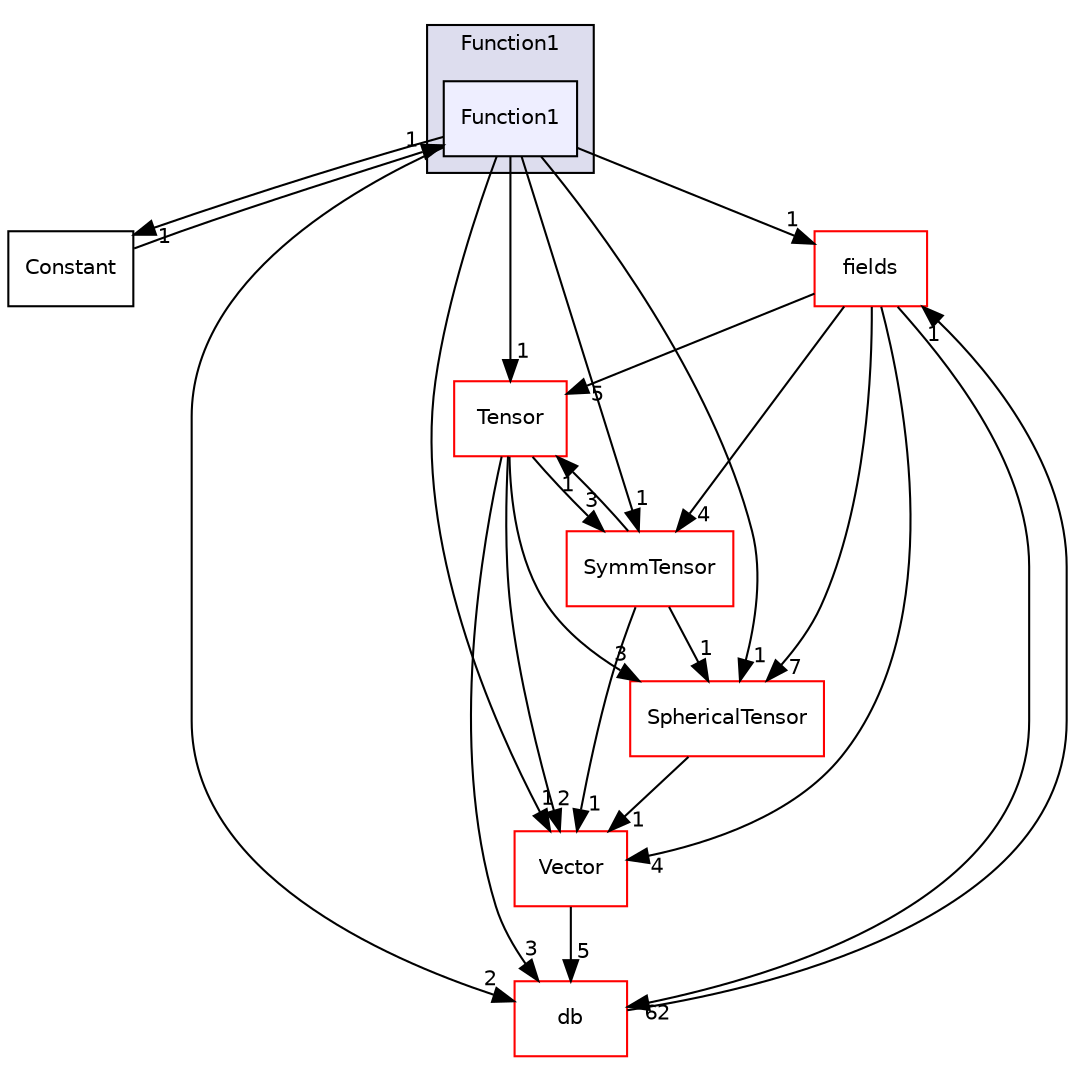 digraph "src/OpenFOAM/primitives/functions/Function1/Function1" {
  bgcolor=transparent;
  compound=true
  node [ fontsize="10", fontname="Helvetica"];
  edge [ labelfontsize="10", labelfontname="Helvetica"];
  subgraph clusterdir_bf4f273fcff898a8e57532425217d669 {
    graph [ bgcolor="#ddddee", pencolor="black", label="Function1" fontname="Helvetica", fontsize="10", URL="dir_bf4f273fcff898a8e57532425217d669.html"]
  dir_c0adf992fe16fe46b123b20bd86c3f11 [shape=box, label="Function1", style="filled", fillcolor="#eeeeff", pencolor="black", URL="dir_c0adf992fe16fe46b123b20bd86c3f11.html"];
  }
  dir_b1801e4ef357c960b85162c510122701 [shape=box label="Constant" URL="dir_b1801e4ef357c960b85162c510122701.html"];
  dir_962442b8f989d5529fab5e0f0e4ffb74 [shape=box label="fields" color="red" URL="dir_962442b8f989d5529fab5e0f0e4ffb74.html"];
  dir_15da0e2a135f43ffeb4645c968ce8ac7 [shape=box label="Tensor" color="red" URL="dir_15da0e2a135f43ffeb4645c968ce8ac7.html"];
  dir_6ef5fbba1c02603637a533e2f686aa62 [shape=box label="Vector" color="red" URL="dir_6ef5fbba1c02603637a533e2f686aa62.html"];
  dir_63c634f7a7cfd679ac26c67fb30fc32f [shape=box label="db" color="red" URL="dir_63c634f7a7cfd679ac26c67fb30fc32f.html"];
  dir_b065e1a4bed1b058c87ac57271f42191 [shape=box label="SphericalTensor" color="red" URL="dir_b065e1a4bed1b058c87ac57271f42191.html"];
  dir_1dd80385453c5b0e9d626c2fdc4e90dc [shape=box label="SymmTensor" color="red" URL="dir_1dd80385453c5b0e9d626c2fdc4e90dc.html"];
  dir_b1801e4ef357c960b85162c510122701->dir_c0adf992fe16fe46b123b20bd86c3f11 [headlabel="1", labeldistance=1.5 headhref="dir_002332_002334.html"];
  dir_962442b8f989d5529fab5e0f0e4ffb74->dir_15da0e2a135f43ffeb4645c968ce8ac7 [headlabel="5", labeldistance=1.5 headhref="dir_002015_002398.html"];
  dir_962442b8f989d5529fab5e0f0e4ffb74->dir_6ef5fbba1c02603637a533e2f686aa62 [headlabel="4", labeldistance=1.5 headhref="dir_002015_002408.html"];
  dir_962442b8f989d5529fab5e0f0e4ffb74->dir_63c634f7a7cfd679ac26c67fb30fc32f [headlabel="62", labeldistance=1.5 headhref="dir_002015_001948.html"];
  dir_962442b8f989d5529fab5e0f0e4ffb74->dir_b065e1a4bed1b058c87ac57271f42191 [headlabel="7", labeldistance=1.5 headhref="dir_002015_002378.html"];
  dir_962442b8f989d5529fab5e0f0e4ffb74->dir_1dd80385453c5b0e9d626c2fdc4e90dc [headlabel="4", labeldistance=1.5 headhref="dir_002015_002393.html"];
  dir_15da0e2a135f43ffeb4645c968ce8ac7->dir_6ef5fbba1c02603637a533e2f686aa62 [headlabel="2", labeldistance=1.5 headhref="dir_002398_002408.html"];
  dir_15da0e2a135f43ffeb4645c968ce8ac7->dir_63c634f7a7cfd679ac26c67fb30fc32f [headlabel="3", labeldistance=1.5 headhref="dir_002398_001948.html"];
  dir_15da0e2a135f43ffeb4645c968ce8ac7->dir_b065e1a4bed1b058c87ac57271f42191 [headlabel="3", labeldistance=1.5 headhref="dir_002398_002378.html"];
  dir_15da0e2a135f43ffeb4645c968ce8ac7->dir_1dd80385453c5b0e9d626c2fdc4e90dc [headlabel="3", labeldistance=1.5 headhref="dir_002398_002393.html"];
  dir_6ef5fbba1c02603637a533e2f686aa62->dir_63c634f7a7cfd679ac26c67fb30fc32f [headlabel="5", labeldistance=1.5 headhref="dir_002408_001948.html"];
  dir_63c634f7a7cfd679ac26c67fb30fc32f->dir_962442b8f989d5529fab5e0f0e4ffb74 [headlabel="1", labeldistance=1.5 headhref="dir_001948_002015.html"];
  dir_b065e1a4bed1b058c87ac57271f42191->dir_6ef5fbba1c02603637a533e2f686aa62 [headlabel="1", labeldistance=1.5 headhref="dir_002378_002408.html"];
  dir_1dd80385453c5b0e9d626c2fdc4e90dc->dir_15da0e2a135f43ffeb4645c968ce8ac7 [headlabel="1", labeldistance=1.5 headhref="dir_002393_002398.html"];
  dir_1dd80385453c5b0e9d626c2fdc4e90dc->dir_6ef5fbba1c02603637a533e2f686aa62 [headlabel="1", labeldistance=1.5 headhref="dir_002393_002408.html"];
  dir_1dd80385453c5b0e9d626c2fdc4e90dc->dir_b065e1a4bed1b058c87ac57271f42191 [headlabel="1", labeldistance=1.5 headhref="dir_002393_002378.html"];
  dir_c0adf992fe16fe46b123b20bd86c3f11->dir_b1801e4ef357c960b85162c510122701 [headlabel="1", labeldistance=1.5 headhref="dir_002334_002332.html"];
  dir_c0adf992fe16fe46b123b20bd86c3f11->dir_962442b8f989d5529fab5e0f0e4ffb74 [headlabel="1", labeldistance=1.5 headhref="dir_002334_002015.html"];
  dir_c0adf992fe16fe46b123b20bd86c3f11->dir_15da0e2a135f43ffeb4645c968ce8ac7 [headlabel="1", labeldistance=1.5 headhref="dir_002334_002398.html"];
  dir_c0adf992fe16fe46b123b20bd86c3f11->dir_6ef5fbba1c02603637a533e2f686aa62 [headlabel="1", labeldistance=1.5 headhref="dir_002334_002408.html"];
  dir_c0adf992fe16fe46b123b20bd86c3f11->dir_63c634f7a7cfd679ac26c67fb30fc32f [headlabel="2", labeldistance=1.5 headhref="dir_002334_001948.html"];
  dir_c0adf992fe16fe46b123b20bd86c3f11->dir_b065e1a4bed1b058c87ac57271f42191 [headlabel="1", labeldistance=1.5 headhref="dir_002334_002378.html"];
  dir_c0adf992fe16fe46b123b20bd86c3f11->dir_1dd80385453c5b0e9d626c2fdc4e90dc [headlabel="1", labeldistance=1.5 headhref="dir_002334_002393.html"];
}
